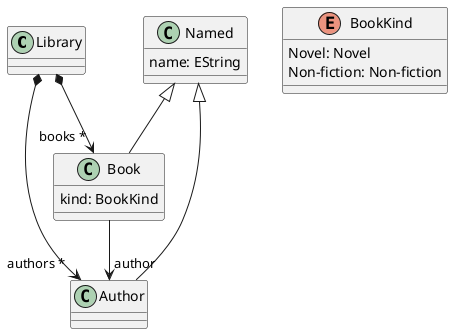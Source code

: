 @startuml
class Library [[marker:/org.eclipse.emf.ecore.diagnostic/ecoreeditortest/model/sample.ecore?uri=platform:/resource/ecoreeditortest/model/sample.ecore%23//Library]] {
}
class Book [[marker:/org.eclipse.emf.ecore.diagnostic/ecoreeditortest/model/sample.ecore?uri=platform:/resource/ecoreeditortest/model/sample.ecore%23//Book]] {
	kind: BookKind
}
class Author [[marker:/org.eclipse.emf.ecore.diagnostic/ecoreeditortest/model/sample.ecore?uri=platform:/resource/ecoreeditortest/model/sample.ecore%23//Author]] {
}
class Named [[marker:/org.eclipse.emf.ecore.diagnostic/ecoreeditortest/model/sample.ecore?uri=platform:/resource/ecoreeditortest/model/sample.ecore%23//Named]] {
	name: EString
}
enum BookKind [[marker:/org.eclipse.emf.ecore.diagnostic/ecoreeditortest/model/sample.ecore?uri=platform:/resource/ecoreeditortest/model/sample.ecore%23//BookKind]] {
	Novel: Novel
	Non-fiction: Non-fiction
}
Named <|-- Book
Named <|-- Author
Library *--> "books *" Book
Library *--> "authors *" Author
Book --> "author" Author
@enduml
